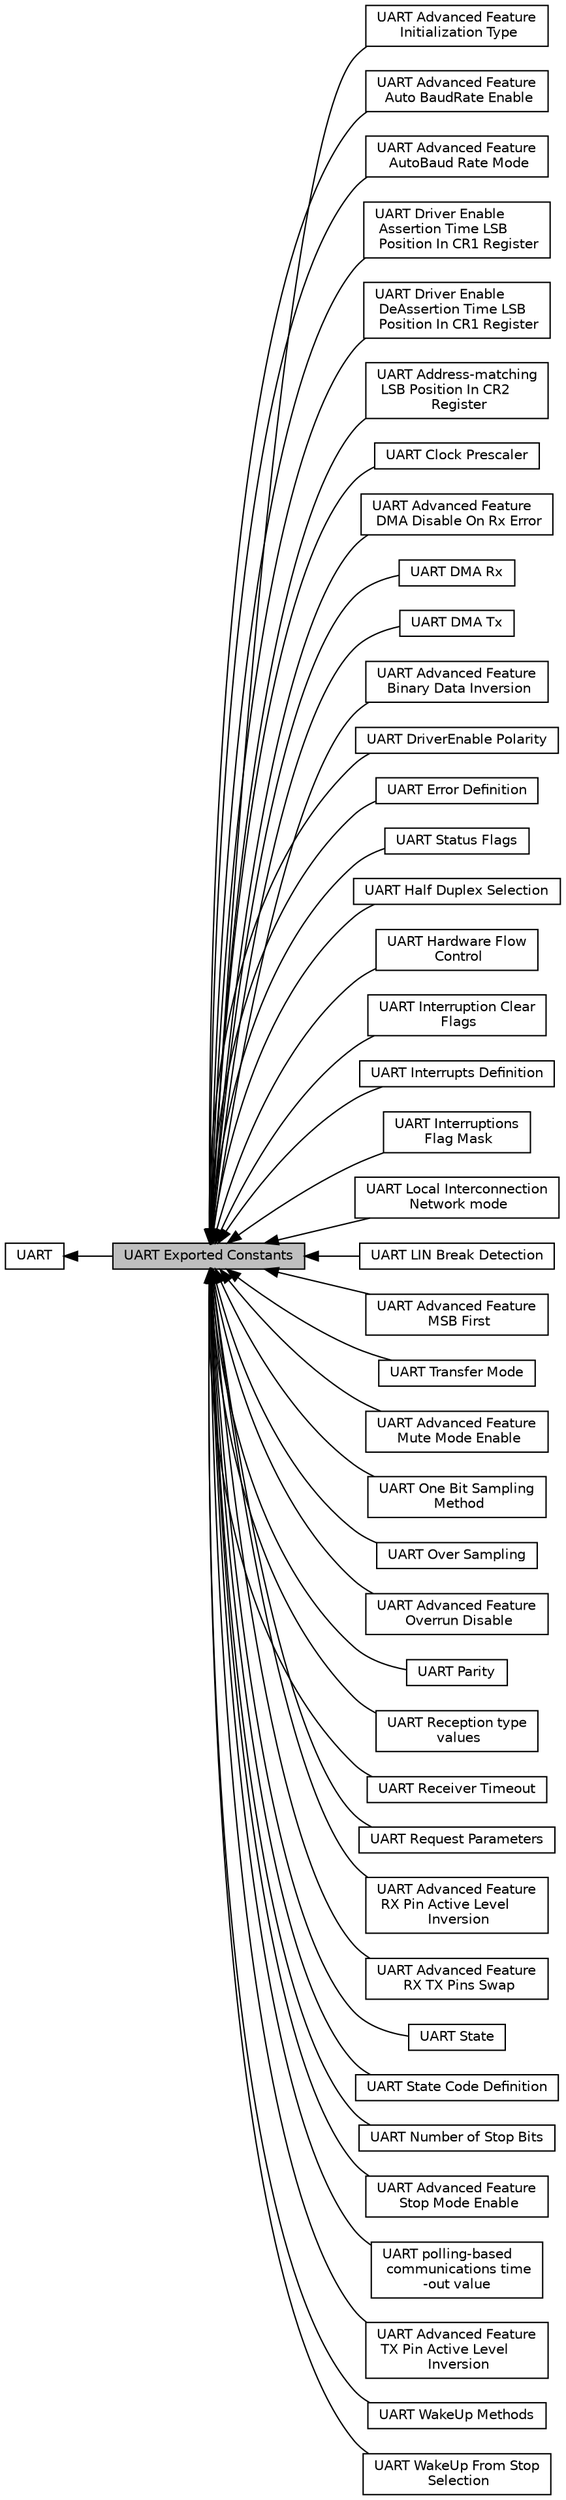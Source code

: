 digraph "UART Exported Constants"
{
  edge [fontname="Helvetica",fontsize="10",labelfontname="Helvetica",labelfontsize="10"];
  node [fontname="Helvetica",fontsize="10",shape=box];
  rankdir=LR;
  Node2 [label="UART",height=0.2,width=0.4,color="black", fillcolor="white", style="filled",URL="$group__UART.html",tooltip="HAL UART module driver."];
  Node22 [label="UART Advanced Feature\l Initialization Type",height=0.2,width=0.4,color="black", fillcolor="white", style="filled",URL="$group__UART__Advanced__Features__Initialization__Type.html",tooltip=" "];
  Node28 [label="UART Advanced Feature\l Auto BaudRate Enable",height=0.2,width=0.4,color="black", fillcolor="white", style="filled",URL="$group__UART__AutoBaudRate__Enable.html",tooltip=" "];
  Node13 [label="UART Advanced Feature\l AutoBaud Rate Mode",height=0.2,width=0.4,color="black", fillcolor="white", style="filled",URL="$group__UART__AutoBaud__Rate__Mode.html",tooltip=" "];
  Node36 [label="UART Driver Enable\l Assertion Time LSB\l Position In CR1 Register",height=0.2,width=0.4,color="black", fillcolor="white", style="filled",URL="$group__UART__CR1__DEAT__ADDRESS__LSB__POS.html",tooltip=" "];
  Node37 [label="UART Driver Enable\l DeAssertion Time LSB\l Position In CR1 Register",height=0.2,width=0.4,color="black", fillcolor="white", style="filled",URL="$group__UART__CR1__DEDT__ADDRESS__LSB__POS.html",tooltip=" "];
  Node33 [label="UART Address-matching\l LSB Position In CR2\l Register",height=0.2,width=0.4,color="black", fillcolor="white", style="filled",URL="$group__UART__CR2__ADDRESS__LSB__POS.html",tooltip=" "];
  Node12 [label="UART Clock Prescaler",height=0.2,width=0.4,color="black", fillcolor="white", style="filled",URL="$group__UART__ClockPrescaler.html",tooltip=" "];
  Node29 [label="UART Advanced Feature\l DMA Disable On Rx Error",height=0.2,width=0.4,color="black", fillcolor="white", style="filled",URL="$group__UART__DMA__Disable__on__Rx__Error.html",tooltip=" "];
  Node18 [label="UART DMA Rx",height=0.2,width=0.4,color="black", fillcolor="white", style="filled",URL="$group__UART__DMA__Rx.html",tooltip=" "];
  Node17 [label="UART DMA Tx",height=0.2,width=0.4,color="black", fillcolor="white", style="filled",URL="$group__UART__DMA__Tx.html",tooltip=" "];
  Node25 [label="UART Advanced Feature\l Binary Data Inversion",height=0.2,width=0.4,color="black", fillcolor="white", style="filled",URL="$group__UART__Data__Inv.html",tooltip=" "];
  Node35 [label="UART DriverEnable Polarity",height=0.2,width=0.4,color="black", fillcolor="white", style="filled",URL="$group__UART__DriverEnable__Polarity.html",tooltip=" "];
  Node4 [label="UART Error Definition",height=0.2,width=0.4,color="black", fillcolor="white", style="filled",URL="$group__UART__Error__Definition.html",tooltip=" "];
  Node1 [label="UART Exported Constants",height=0.2,width=0.4,color="black", fillcolor="grey75", style="filled", fontcolor="black",tooltip=" "];
  Node40 [label="UART Status Flags",height=0.2,width=0.4,color="black", fillcolor="white", style="filled",URL="$group__UART__Flags.html",tooltip="Elements values convention: 0xXXXX."];
  Node19 [label="UART Half Duplex Selection",height=0.2,width=0.4,color="black", fillcolor="white", style="filled",URL="$group__UART__Half__Duplex__Selection.html",tooltip=" "];
  Node7 [label="UART Hardware Flow\l Control",height=0.2,width=0.4,color="black", fillcolor="white", style="filled",URL="$group__UART__Hardware__Flow__Control.html",tooltip=" "];
  Node42 [label="UART Interruption Clear\l Flags",height=0.2,width=0.4,color="black", fillcolor="white", style="filled",URL="$group__UART__IT__CLEAR__Flags.html",tooltip=" "];
  Node41 [label="UART Interrupts Definition",height=0.2,width=0.4,color="black", fillcolor="white", style="filled",URL="$group__UART__Interrupt__definition.html",tooltip="Elements values convention: 000ZZZZZ0XXYYYYYb."];
  Node38 [label="UART Interruptions\l Flag Mask",height=0.2,width=0.4,color="black", fillcolor="white", style="filled",URL="$group__UART__Interruption__Mask.html",tooltip=" "];
  Node15 [label="UART Local Interconnection\l Network mode",height=0.2,width=0.4,color="black", fillcolor="white", style="filled",URL="$group__UART__LIN.html",tooltip=" "];
  Node16 [label="UART LIN Break Detection",height=0.2,width=0.4,color="black", fillcolor="white", style="filled",URL="$group__UART__LIN__Break__Detection.html",tooltip=" "];
  Node30 [label="UART Advanced Feature\l MSB First",height=0.2,width=0.4,color="black", fillcolor="white", style="filled",URL="$group__UART__MSB__First.html",tooltip=" "];
  Node8 [label="UART Transfer Mode",height=0.2,width=0.4,color="black", fillcolor="white", style="filled",URL="$group__UART__Mode.html",tooltip=" "];
  Node32 [label="UART Advanced Feature\l Mute Mode Enable",height=0.2,width=0.4,color="black", fillcolor="white", style="filled",URL="$group__UART__Mute__Mode.html",tooltip=" "];
  Node11 [label="UART One Bit Sampling\l Method",height=0.2,width=0.4,color="black", fillcolor="white", style="filled",URL="$group__UART__OneBit__Sampling.html",tooltip=" "];
  Node10 [label="UART Over Sampling",height=0.2,width=0.4,color="black", fillcolor="white", style="filled",URL="$group__UART__Over__Sampling.html",tooltip=" "];
  Node27 [label="UART Advanced Feature\l Overrun Disable",height=0.2,width=0.4,color="black", fillcolor="white", style="filled",URL="$group__UART__Overrun__Disable.html",tooltip=" "];
  Node6 [label="UART Parity",height=0.2,width=0.4,color="black", fillcolor="white", style="filled",URL="$group__UART__Parity.html",tooltip=" "];
  Node43 [label="UART Reception type\l values",height=0.2,width=0.4,color="black", fillcolor="white", style="filled",URL="$group__UART__RECEPTION__TYPE__Values.html",tooltip=" "];
  Node14 [label="UART Receiver Timeout",height=0.2,width=0.4,color="black", fillcolor="white", style="filled",URL="$group__UART__Receiver__Timeout.html",tooltip=" "];
  Node21 [label="UART Request Parameters",height=0.2,width=0.4,color="black", fillcolor="white", style="filled",URL="$group__UART__Request__Parameters.html",tooltip=" "];
  Node24 [label="UART Advanced Feature\l RX Pin Active Level\l Inversion",height=0.2,width=0.4,color="black", fillcolor="white", style="filled",URL="$group__UART__Rx__Inv.html",tooltip=" "];
  Node26 [label="UART Advanced Feature\l RX TX Pins Swap",height=0.2,width=0.4,color="black", fillcolor="white", style="filled",URL="$group__UART__Rx__Tx__Swap.html",tooltip=" "];
  Node9 [label="UART State",height=0.2,width=0.4,color="black", fillcolor="white", style="filled",URL="$group__UART__State.html",tooltip=" "];
  Node3 [label="UART State Code Definition",height=0.2,width=0.4,color="black", fillcolor="white", style="filled",URL="$group__UART__State__Definition.html",tooltip=" "];
  Node5 [label="UART Number of Stop Bits",height=0.2,width=0.4,color="black", fillcolor="white", style="filled",URL="$group__UART__Stop__Bits.html",tooltip=" "];
  Node31 [label="UART Advanced Feature\l Stop Mode Enable",height=0.2,width=0.4,color="black", fillcolor="white", style="filled",URL="$group__UART__Stop__Mode__Enable.html",tooltip=" "];
  Node39 [label="UART polling-based\l communications time\l-out value",height=0.2,width=0.4,color="black", fillcolor="white", style="filled",URL="$group__UART__TimeOut__Value.html",tooltip=" "];
  Node23 [label="UART Advanced Feature\l TX Pin Active Level\l Inversion",height=0.2,width=0.4,color="black", fillcolor="white", style="filled",URL="$group__UART__Tx__Inv.html",tooltip=" "];
  Node20 [label="UART WakeUp Methods",height=0.2,width=0.4,color="black", fillcolor="white", style="filled",URL="$group__UART__WakeUp__Methods.html",tooltip=" "];
  Node34 [label="UART WakeUp From Stop\l Selection",height=0.2,width=0.4,color="black", fillcolor="white", style="filled",URL="$group__UART__WakeUp__from__Stop__Selection.html",tooltip=" "];
  Node2->Node1 [shape=plaintext, dir="back", style="solid"];
  Node1->Node3 [shape=plaintext, dir="back", style="solid"];
  Node1->Node4 [shape=plaintext, dir="back", style="solid"];
  Node1->Node5 [shape=plaintext, dir="back", style="solid"];
  Node1->Node6 [shape=plaintext, dir="back", style="solid"];
  Node1->Node7 [shape=plaintext, dir="back", style="solid"];
  Node1->Node8 [shape=plaintext, dir="back", style="solid"];
  Node1->Node9 [shape=plaintext, dir="back", style="solid"];
  Node1->Node10 [shape=plaintext, dir="back", style="solid"];
  Node1->Node11 [shape=plaintext, dir="back", style="solid"];
  Node1->Node12 [shape=plaintext, dir="back", style="solid"];
  Node1->Node13 [shape=plaintext, dir="back", style="solid"];
  Node1->Node14 [shape=plaintext, dir="back", style="solid"];
  Node1->Node15 [shape=plaintext, dir="back", style="solid"];
  Node1->Node16 [shape=plaintext, dir="back", style="solid"];
  Node1->Node17 [shape=plaintext, dir="back", style="solid"];
  Node1->Node18 [shape=plaintext, dir="back", style="solid"];
  Node1->Node19 [shape=plaintext, dir="back", style="solid"];
  Node1->Node20 [shape=plaintext, dir="back", style="solid"];
  Node1->Node21 [shape=plaintext, dir="back", style="solid"];
  Node1->Node22 [shape=plaintext, dir="back", style="solid"];
  Node1->Node23 [shape=plaintext, dir="back", style="solid"];
  Node1->Node24 [shape=plaintext, dir="back", style="solid"];
  Node1->Node25 [shape=plaintext, dir="back", style="solid"];
  Node1->Node26 [shape=plaintext, dir="back", style="solid"];
  Node1->Node27 [shape=plaintext, dir="back", style="solid"];
  Node1->Node28 [shape=plaintext, dir="back", style="solid"];
  Node1->Node29 [shape=plaintext, dir="back", style="solid"];
  Node1->Node30 [shape=plaintext, dir="back", style="solid"];
  Node1->Node31 [shape=plaintext, dir="back", style="solid"];
  Node1->Node32 [shape=plaintext, dir="back", style="solid"];
  Node1->Node33 [shape=plaintext, dir="back", style="solid"];
  Node1->Node34 [shape=plaintext, dir="back", style="solid"];
  Node1->Node35 [shape=plaintext, dir="back", style="solid"];
  Node1->Node36 [shape=plaintext, dir="back", style="solid"];
  Node1->Node37 [shape=plaintext, dir="back", style="solid"];
  Node1->Node38 [shape=plaintext, dir="back", style="solid"];
  Node1->Node39 [shape=plaintext, dir="back", style="solid"];
  Node1->Node40 [shape=plaintext, dir="back", style="solid"];
  Node1->Node41 [shape=plaintext, dir="back", style="solid"];
  Node1->Node42 [shape=plaintext, dir="back", style="solid"];
  Node1->Node43 [shape=plaintext, dir="back", style="solid"];
}
